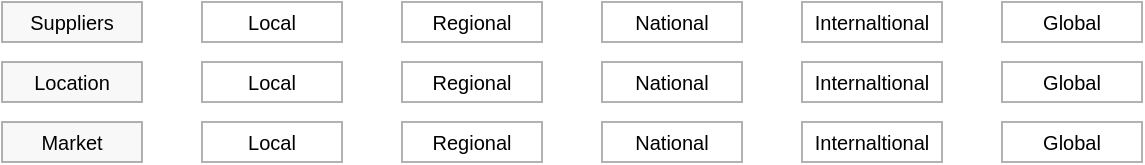 <mxfile version="20.3.0" type="device"><diagram id="kcka-YEM4y5UC8Q5ry2r" name="Analysis/Target Market"><mxGraphModel dx="782" dy="549" grid="1" gridSize="10" guides="1" tooltips="1" connect="1" arrows="1" fold="1" page="1" pageScale="1" pageWidth="1169" pageHeight="827" math="0" shadow="0"><root><mxCell id="B40WWpPUDJg2mEQJsYLF-0"/><mxCell id="B40WWpPUDJg2mEQJsYLF-1" value="Boxes" style="" parent="B40WWpPUDJg2mEQJsYLF-0"/><mxCell id="RrFwyaGuD8Idx8fUSitH-0" value="Local" style="rounded=0;whiteSpace=wrap;html=1;shadow=0;glass=0;comic=0;strokeColor=#000000;fillColor=none;fontSize=10;opacity=30;align=center;" parent="B40WWpPUDJg2mEQJsYLF-1" vertex="1"><mxGeometry x="140.0" y="120" width="70" height="20" as="geometry"/></mxCell><mxCell id="RrFwyaGuD8Idx8fUSitH-1" value="Regional" style="rounded=0;whiteSpace=wrap;html=1;shadow=0;glass=0;comic=0;strokeColor=#000000;fillColor=none;fontSize=10;opacity=30;align=center;" parent="B40WWpPUDJg2mEQJsYLF-1" vertex="1"><mxGeometry x="240.0" y="120" width="70" height="20" as="geometry"/></mxCell><mxCell id="RrFwyaGuD8Idx8fUSitH-2" value="National" style="rounded=0;whiteSpace=wrap;html=1;shadow=0;glass=0;comic=0;strokeColor=#000000;fillColor=none;fontSize=10;opacity=30;align=center;" parent="B40WWpPUDJg2mEQJsYLF-1" vertex="1"><mxGeometry x="340.0" y="120" width="70" height="20" as="geometry"/></mxCell><mxCell id="RrFwyaGuD8Idx8fUSitH-3" value="Internaltional" style="rounded=0;whiteSpace=wrap;html=1;shadow=0;glass=0;comic=0;strokeColor=#000000;fillColor=none;fontSize=10;opacity=30;align=center;" parent="B40WWpPUDJg2mEQJsYLF-1" vertex="1"><mxGeometry x="440.0" y="120" width="70" height="20" as="geometry"/></mxCell><mxCell id="RrFwyaGuD8Idx8fUSitH-4" value="Global" style="rounded=0;whiteSpace=wrap;html=1;shadow=0;glass=0;comic=0;strokeColor=#000000;fillColor=none;fontSize=10;opacity=30;align=center;" parent="B40WWpPUDJg2mEQJsYLF-1" vertex="1"><mxGeometry x="540.0" y="120" width="70" height="20" as="geometry"/></mxCell><mxCell id="RrFwyaGuD8Idx8fUSitH-5" value="Suppliers" style="rounded=0;whiteSpace=wrap;html=1;shadow=0;glass=0;comic=0;strokeColor=#000000;fillColor=#E6E6E6;fontSize=10;opacity=30;align=center;" parent="B40WWpPUDJg2mEQJsYLF-1" vertex="1"><mxGeometry x="40.0" y="120" width="70" height="20" as="geometry"/></mxCell><mxCell id="RrFwyaGuD8Idx8fUSitH-8" value="Local" style="rounded=0;whiteSpace=wrap;html=1;shadow=0;glass=0;comic=0;strokeColor=#000000;fillColor=none;fontSize=10;opacity=30;align=center;" parent="B40WWpPUDJg2mEQJsYLF-1" vertex="1"><mxGeometry x="140.0" y="150" width="70" height="20" as="geometry"/></mxCell><mxCell id="RrFwyaGuD8Idx8fUSitH-9" value="Regional" style="rounded=0;whiteSpace=wrap;html=1;shadow=0;glass=0;comic=0;strokeColor=#000000;fillColor=none;fontSize=10;opacity=30;align=center;" parent="B40WWpPUDJg2mEQJsYLF-1" vertex="1"><mxGeometry x="240.0" y="150" width="70" height="20" as="geometry"/></mxCell><mxCell id="RrFwyaGuD8Idx8fUSitH-10" value="National" style="rounded=0;whiteSpace=wrap;html=1;shadow=0;glass=0;comic=0;strokeColor=#000000;fillColor=none;fontSize=10;opacity=30;align=center;" parent="B40WWpPUDJg2mEQJsYLF-1" vertex="1"><mxGeometry x="340.0" y="150" width="70" height="20" as="geometry"/></mxCell><mxCell id="RrFwyaGuD8Idx8fUSitH-11" value="Internaltional" style="rounded=0;whiteSpace=wrap;html=1;shadow=0;glass=0;comic=0;strokeColor=#000000;fillColor=none;fontSize=10;opacity=30;align=center;" parent="B40WWpPUDJg2mEQJsYLF-1" vertex="1"><mxGeometry x="440.0" y="150" width="70" height="20" as="geometry"/></mxCell><mxCell id="RrFwyaGuD8Idx8fUSitH-12" value="Global" style="rounded=0;whiteSpace=wrap;html=1;shadow=0;glass=0;comic=0;strokeColor=#000000;fillColor=none;fontSize=10;opacity=30;align=center;" parent="B40WWpPUDJg2mEQJsYLF-1" vertex="1"><mxGeometry x="540.0" y="150" width="70" height="20" as="geometry"/></mxCell><mxCell id="RrFwyaGuD8Idx8fUSitH-13" value="Location" style="rounded=0;whiteSpace=wrap;html=1;shadow=0;glass=0;comic=0;strokeColor=#000000;fillColor=#E6E6E6;fontSize=10;opacity=30;align=center;" parent="B40WWpPUDJg2mEQJsYLF-1" vertex="1"><mxGeometry x="40.0" y="150" width="70" height="20" as="geometry"/></mxCell><mxCell id="RrFwyaGuD8Idx8fUSitH-14" value="Local" style="rounded=0;whiteSpace=wrap;html=1;shadow=0;glass=0;comic=0;strokeColor=#000000;fillColor=none;fontSize=10;opacity=30;align=center;" parent="B40WWpPUDJg2mEQJsYLF-1" vertex="1"><mxGeometry x="140.0" y="180" width="70" height="20" as="geometry"/></mxCell><mxCell id="RrFwyaGuD8Idx8fUSitH-15" value="Regional" style="rounded=0;whiteSpace=wrap;html=1;shadow=0;glass=0;comic=0;strokeColor=#000000;fillColor=none;fontSize=10;opacity=30;align=center;" parent="B40WWpPUDJg2mEQJsYLF-1" vertex="1"><mxGeometry x="240.0" y="180" width="70" height="20" as="geometry"/></mxCell><mxCell id="RrFwyaGuD8Idx8fUSitH-16" value="National" style="rounded=0;whiteSpace=wrap;html=1;shadow=0;glass=0;comic=0;strokeColor=#000000;fillColor=none;fontSize=10;opacity=30;align=center;" parent="B40WWpPUDJg2mEQJsYLF-1" vertex="1"><mxGeometry x="340.0" y="180" width="70" height="20" as="geometry"/></mxCell><mxCell id="RrFwyaGuD8Idx8fUSitH-17" value="Internaltional" style="rounded=0;whiteSpace=wrap;html=1;shadow=0;glass=0;comic=0;strokeColor=#000000;fillColor=none;fontSize=10;opacity=30;align=center;" parent="B40WWpPUDJg2mEQJsYLF-1" vertex="1"><mxGeometry x="440.0" y="180" width="70" height="20" as="geometry"/></mxCell><mxCell id="RrFwyaGuD8Idx8fUSitH-18" value="Global" style="rounded=0;whiteSpace=wrap;html=1;shadow=0;glass=0;comic=0;strokeColor=#000000;fillColor=none;fontSize=10;opacity=30;align=center;" parent="B40WWpPUDJg2mEQJsYLF-1" vertex="1"><mxGeometry x="540.0" y="180" width="70" height="20" as="geometry"/></mxCell><mxCell id="RrFwyaGuD8Idx8fUSitH-19" value="Market" style="rounded=0;whiteSpace=wrap;html=1;shadow=0;glass=0;comic=0;strokeColor=#000000;fillColor=#E6E6E6;fontSize=10;opacity=30;align=center;" parent="B40WWpPUDJg2mEQJsYLF-1" vertex="1"><mxGeometry x="40.0" y="180" width="70" height="20" as="geometry"/></mxCell><mxCell id="NuWACN3sqAortOvonQqj-0" value="Title" style="" parent="B40WWpPUDJg2mEQJsYLF-0" visible="0"/><mxCell id="NuWACN3sqAortOvonQqj-1" value="" style="group;fontSize=10;" parent="NuWACN3sqAortOvonQqj-0" vertex="1" connectable="0"><mxGeometry x="40" y="40" width="440" height="45" as="geometry"/></mxCell><mxCell id="NuWACN3sqAortOvonQqj-2" value="&lt;font style=&quot;font-size: 11px&quot;&gt;Analysis - Target Market&lt;/font&gt;" style="text;strokeColor=none;fillColor=none;html=1;fontSize=24;fontStyle=1;verticalAlign=middle;align=left;shadow=0;glass=0;comic=0;opacity=30;fontColor=#808080;" parent="NuWACN3sqAortOvonQqj-1" vertex="1"><mxGeometry width="440" height="40" as="geometry"/></mxCell><mxCell id="NuWACN3sqAortOvonQqj-3" value="" style="line;strokeWidth=2;html=1;shadow=0;glass=0;comic=0;fillColor=none;fontSize=10;fontColor=#CCCCCC;labelBackgroundColor=none;strokeColor=#CCCCCC;" parent="NuWACN3sqAortOvonQqj-1" vertex="1"><mxGeometry y="35" width="440" height="10" as="geometry"/></mxCell></root></mxGraphModel></diagram></mxfile>